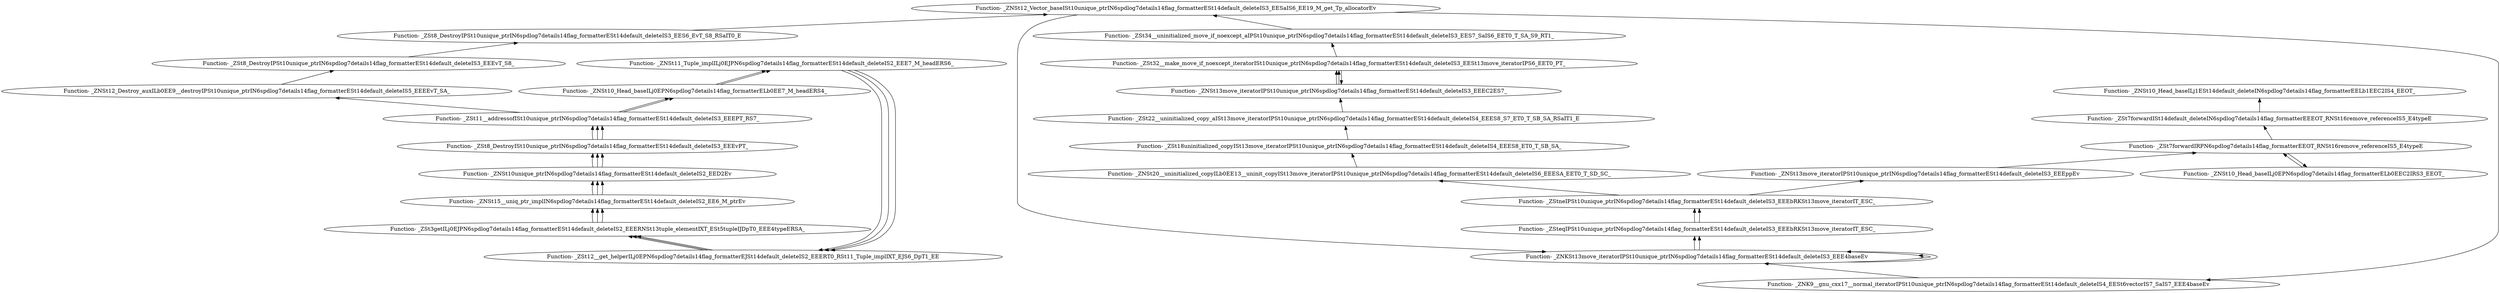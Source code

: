 digraph {
	"Function- _ZNSt11_Tuple_implILj0EJPN6spdlog7details14flag_formatterESt14default_deleteIS2_EEE7_M_headERS6_"
	"Function- _ZSt12__get_helperILj0EPN6spdlog7details14flag_formatterEJSt14default_deleteIS2_EEERT0_RSt11_Tuple_implIXT_EJS6_DpT1_EE"
	"Function- _ZSt12__get_helperILj0EPN6spdlog7details14flag_formatterEJSt14default_deleteIS2_EEERT0_RSt11_Tuple_implIXT_EJS6_DpT1_EE" -> "Function- _ZNSt11_Tuple_implILj0EJPN6spdlog7details14flag_formatterESt14default_deleteIS2_EEE7_M_headERS6_" [dir=back]
	"Function- _ZSt3getILj0EJPN6spdlog7details14flag_formatterESt14default_deleteIS2_EEERNSt13tuple_elementIXT_ESt5tupleIJDpT0_EEE4typeERSA_"
	"Function- _ZSt3getILj0EJPN6spdlog7details14flag_formatterESt14default_deleteIS2_EEERNSt13tuple_elementIXT_ESt5tupleIJDpT0_EEE4typeERSA_" -> "Function- _ZSt12__get_helperILj0EPN6spdlog7details14flag_formatterEJSt14default_deleteIS2_EEERT0_RSt11_Tuple_implIXT_EJS6_DpT1_EE" [dir=back]
	"Function- _ZNSt15__uniq_ptr_implIN6spdlog7details14flag_formatterESt14default_deleteIS2_EE6_M_ptrEv"
	"Function- _ZNSt15__uniq_ptr_implIN6spdlog7details14flag_formatterESt14default_deleteIS2_EE6_M_ptrEv" -> "Function- _ZSt3getILj0EJPN6spdlog7details14flag_formatterESt14default_deleteIS2_EEERNSt13tuple_elementIXT_ESt5tupleIJDpT0_EEE4typeERSA_" [dir=back]
	"Function- _ZNSt10unique_ptrIN6spdlog7details14flag_formatterESt14default_deleteIS2_EED2Ev"
	"Function- _ZNSt10unique_ptrIN6spdlog7details14flag_formatterESt14default_deleteIS2_EED2Ev" -> "Function- _ZNSt15__uniq_ptr_implIN6spdlog7details14flag_formatterESt14default_deleteIS2_EE6_M_ptrEv" [dir=back]
	"Function- _ZSt8_DestroyISt10unique_ptrIN6spdlog7details14flag_formatterESt14default_deleteIS3_EEEvPT_"
	"Function- _ZSt8_DestroyISt10unique_ptrIN6spdlog7details14flag_formatterESt14default_deleteIS3_EEEvPT_" -> "Function- _ZNSt10unique_ptrIN6spdlog7details14flag_formatterESt14default_deleteIS2_EED2Ev" [dir=back]
	"Function- _ZSt11__addressofISt10unique_ptrIN6spdlog7details14flag_formatterESt14default_deleteIS3_EEEPT_RS7_"
	"Function- _ZSt11__addressofISt10unique_ptrIN6spdlog7details14flag_formatterESt14default_deleteIS3_EEEPT_RS7_" -> "Function- _ZSt8_DestroyISt10unique_ptrIN6spdlog7details14flag_formatterESt14default_deleteIS3_EEEvPT_" [dir=back]
	"Function- _ZNSt10_Head_baseILj0EPN6spdlog7details14flag_formatterELb0EE7_M_headERS4_"
	"Function- _ZNSt10_Head_baseILj0EPN6spdlog7details14flag_formatterELb0EE7_M_headERS4_" -> "Function- _ZSt11__addressofISt10unique_ptrIN6spdlog7details14flag_formatterESt14default_deleteIS3_EEEPT_RS7_" [dir=back]
	"Function- _ZNSt11_Tuple_implILj0EJPN6spdlog7details14flag_formatterESt14default_deleteIS2_EEE7_M_headERS6_"
	"Function- _ZNSt11_Tuple_implILj0EJPN6spdlog7details14flag_formatterESt14default_deleteIS2_EEE7_M_headERS6_" -> "Function- _ZNSt10_Head_baseILj0EPN6spdlog7details14flag_formatterELb0EE7_M_headERS4_" [dir=back]
	"Function- _ZSt12__get_helperILj0EPN6spdlog7details14flag_formatterEJSt14default_deleteIS2_EEERT0_RSt11_Tuple_implIXT_EJS6_DpT1_EE"
	"Function- _ZSt12__get_helperILj0EPN6spdlog7details14flag_formatterEJSt14default_deleteIS2_EEERT0_RSt11_Tuple_implIXT_EJS6_DpT1_EE" -> "Function- _ZNSt11_Tuple_implILj0EJPN6spdlog7details14flag_formatterESt14default_deleteIS2_EEE7_M_headERS6_" [dir=back]
	"Function- _ZSt3getILj0EJPN6spdlog7details14flag_formatterESt14default_deleteIS2_EEERNSt13tuple_elementIXT_ESt5tupleIJDpT0_EEE4typeERSA_"
	"Function- _ZSt3getILj0EJPN6spdlog7details14flag_formatterESt14default_deleteIS2_EEERNSt13tuple_elementIXT_ESt5tupleIJDpT0_EEE4typeERSA_" -> "Function- _ZSt12__get_helperILj0EPN6spdlog7details14flag_formatterEJSt14default_deleteIS2_EEERT0_RSt11_Tuple_implIXT_EJS6_DpT1_EE" [dir=back]
	"Function- _ZNSt15__uniq_ptr_implIN6spdlog7details14flag_formatterESt14default_deleteIS2_EE6_M_ptrEv"
	"Function- _ZNSt15__uniq_ptr_implIN6spdlog7details14flag_formatterESt14default_deleteIS2_EE6_M_ptrEv" -> "Function- _ZSt3getILj0EJPN6spdlog7details14flag_formatterESt14default_deleteIS2_EEERNSt13tuple_elementIXT_ESt5tupleIJDpT0_EEE4typeERSA_" [dir=back]
	"Function- _ZNSt10unique_ptrIN6spdlog7details14flag_formatterESt14default_deleteIS2_EED2Ev"
	"Function- _ZNSt10unique_ptrIN6spdlog7details14flag_formatterESt14default_deleteIS2_EED2Ev" -> "Function- _ZNSt15__uniq_ptr_implIN6spdlog7details14flag_formatterESt14default_deleteIS2_EE6_M_ptrEv" [dir=back]
	"Function- _ZSt8_DestroyISt10unique_ptrIN6spdlog7details14flag_formatterESt14default_deleteIS3_EEEvPT_"
	"Function- _ZSt8_DestroyISt10unique_ptrIN6spdlog7details14flag_formatterESt14default_deleteIS3_EEEvPT_" -> "Function- _ZNSt10unique_ptrIN6spdlog7details14flag_formatterESt14default_deleteIS2_EED2Ev" [dir=back]
	"Function- _ZSt11__addressofISt10unique_ptrIN6spdlog7details14flag_formatterESt14default_deleteIS3_EEEPT_RS7_"
	"Function- _ZSt11__addressofISt10unique_ptrIN6spdlog7details14flag_formatterESt14default_deleteIS3_EEEPT_RS7_" -> "Function- _ZSt8_DestroyISt10unique_ptrIN6spdlog7details14flag_formatterESt14default_deleteIS3_EEEvPT_" [dir=back]
	"Function- _ZNSt10_Head_baseILj0EPN6spdlog7details14flag_formatterELb0EE7_M_headERS4_"
	"Function- _ZNSt10_Head_baseILj0EPN6spdlog7details14flag_formatterELb0EE7_M_headERS4_" -> "Function- _ZSt11__addressofISt10unique_ptrIN6spdlog7details14flag_formatterESt14default_deleteIS3_EEEPT_RS7_" [dir=back]
	"Function- _ZNSt11_Tuple_implILj0EJPN6spdlog7details14flag_formatterESt14default_deleteIS2_EEE7_M_headERS6_"
	"Function- _ZNSt11_Tuple_implILj0EJPN6spdlog7details14flag_formatterESt14default_deleteIS2_EEE7_M_headERS6_" -> "Function- _ZNSt10_Head_baseILj0EPN6spdlog7details14flag_formatterELb0EE7_M_headERS4_" [dir=back]
	"Function- _ZSt12__get_helperILj0EPN6spdlog7details14flag_formatterEJSt14default_deleteIS2_EEERT0_RSt11_Tuple_implIXT_EJS6_DpT1_EE"
	"Function- _ZSt12__get_helperILj0EPN6spdlog7details14flag_formatterEJSt14default_deleteIS2_EEERT0_RSt11_Tuple_implIXT_EJS6_DpT1_EE" -> "Function- _ZNSt11_Tuple_implILj0EJPN6spdlog7details14flag_formatterESt14default_deleteIS2_EEE7_M_headERS6_" [dir=back]
	"Function- _ZSt3getILj0EJPN6spdlog7details14flag_formatterESt14default_deleteIS2_EEERNSt13tuple_elementIXT_ESt5tupleIJDpT0_EEE4typeERSA_"
	"Function- _ZSt3getILj0EJPN6spdlog7details14flag_formatterESt14default_deleteIS2_EEERNSt13tuple_elementIXT_ESt5tupleIJDpT0_EEE4typeERSA_" -> "Function- _ZSt12__get_helperILj0EPN6spdlog7details14flag_formatterEJSt14default_deleteIS2_EEERT0_RSt11_Tuple_implIXT_EJS6_DpT1_EE" [dir=back]
	"Function- _ZNSt15__uniq_ptr_implIN6spdlog7details14flag_formatterESt14default_deleteIS2_EE6_M_ptrEv"
	"Function- _ZNSt15__uniq_ptr_implIN6spdlog7details14flag_formatterESt14default_deleteIS2_EE6_M_ptrEv" -> "Function- _ZSt3getILj0EJPN6spdlog7details14flag_formatterESt14default_deleteIS2_EEERNSt13tuple_elementIXT_ESt5tupleIJDpT0_EEE4typeERSA_" [dir=back]
	"Function- _ZNSt10unique_ptrIN6spdlog7details14flag_formatterESt14default_deleteIS2_EED2Ev"
	"Function- _ZNSt10unique_ptrIN6spdlog7details14flag_formatterESt14default_deleteIS2_EED2Ev" -> "Function- _ZNSt15__uniq_ptr_implIN6spdlog7details14flag_formatterESt14default_deleteIS2_EE6_M_ptrEv" [dir=back]
	"Function- _ZSt8_DestroyISt10unique_ptrIN6spdlog7details14flag_formatterESt14default_deleteIS3_EEEvPT_"
	"Function- _ZSt8_DestroyISt10unique_ptrIN6spdlog7details14flag_formatterESt14default_deleteIS3_EEEvPT_" -> "Function- _ZNSt10unique_ptrIN6spdlog7details14flag_formatterESt14default_deleteIS2_EED2Ev" [dir=back]
	"Function- _ZSt11__addressofISt10unique_ptrIN6spdlog7details14flag_formatterESt14default_deleteIS3_EEEPT_RS7_"
	"Function- _ZSt11__addressofISt10unique_ptrIN6spdlog7details14flag_formatterESt14default_deleteIS3_EEEPT_RS7_" -> "Function- _ZSt8_DestroyISt10unique_ptrIN6spdlog7details14flag_formatterESt14default_deleteIS3_EEEvPT_" [dir=back]
	"Function- _ZNSt12_Destroy_auxILb0EE9__destroyIPSt10unique_ptrIN6spdlog7details14flag_formatterESt14default_deleteIS5_EEEEvT_SA_"
	"Function- _ZNSt12_Destroy_auxILb0EE9__destroyIPSt10unique_ptrIN6spdlog7details14flag_formatterESt14default_deleteIS5_EEEEvT_SA_" -> "Function- _ZSt11__addressofISt10unique_ptrIN6spdlog7details14flag_formatterESt14default_deleteIS3_EEEPT_RS7_" [dir=back]
	"Function- _ZSt8_DestroyIPSt10unique_ptrIN6spdlog7details14flag_formatterESt14default_deleteIS3_EEEvT_S8_"
	"Function- _ZSt8_DestroyIPSt10unique_ptrIN6spdlog7details14flag_formatterESt14default_deleteIS3_EEEvT_S8_" -> "Function- _ZNSt12_Destroy_auxILb0EE9__destroyIPSt10unique_ptrIN6spdlog7details14flag_formatterESt14default_deleteIS5_EEEEvT_SA_" [dir=back]
	"Function- _ZSt8_DestroyIPSt10unique_ptrIN6spdlog7details14flag_formatterESt14default_deleteIS3_EES6_EvT_S8_RSaIT0_E"
	"Function- _ZSt8_DestroyIPSt10unique_ptrIN6spdlog7details14flag_formatterESt14default_deleteIS3_EES6_EvT_S8_RSaIT0_E" -> "Function- _ZSt8_DestroyIPSt10unique_ptrIN6spdlog7details14flag_formatterESt14default_deleteIS3_EEEvT_S8_" [dir=back]
	"Function- _ZNSt12_Vector_baseISt10unique_ptrIN6spdlog7details14flag_formatterESt14default_deleteIS3_EESaIS6_EE19_M_get_Tp_allocatorEv"
	"Function- _ZNSt12_Vector_baseISt10unique_ptrIN6spdlog7details14flag_formatterESt14default_deleteIS3_EESaIS6_EE19_M_get_Tp_allocatorEv" -> "Function- _ZSt8_DestroyIPSt10unique_ptrIN6spdlog7details14flag_formatterESt14default_deleteIS3_EES6_EvT_S8_RSaIT0_E" [dir=back]
	"Function- _ZNKSt13move_iteratorIPSt10unique_ptrIN6spdlog7details14flag_formatterESt14default_deleteIS3_EEE4baseEv"
	"Function- _ZNKSt13move_iteratorIPSt10unique_ptrIN6spdlog7details14flag_formatterESt14default_deleteIS3_EEE4baseEv" -> "Function- _ZNSt12_Vector_baseISt10unique_ptrIN6spdlog7details14flag_formatterESt14default_deleteIS3_EESaIS6_EE19_M_get_Tp_allocatorEv" [dir=back]
	"Function- _ZNKSt13move_iteratorIPSt10unique_ptrIN6spdlog7details14flag_formatterESt14default_deleteIS3_EEE4baseEv"
	"Function- _ZNKSt13move_iteratorIPSt10unique_ptrIN6spdlog7details14flag_formatterESt14default_deleteIS3_EEE4baseEv" -> "Function- _ZNKSt13move_iteratorIPSt10unique_ptrIN6spdlog7details14flag_formatterESt14default_deleteIS3_EEE4baseEv" [dir=back]
	"Function- _ZSteqIPSt10unique_ptrIN6spdlog7details14flag_formatterESt14default_deleteIS3_EEEbRKSt13move_iteratorIT_ESC_"
	"Function- _ZSteqIPSt10unique_ptrIN6spdlog7details14flag_formatterESt14default_deleteIS3_EEEbRKSt13move_iteratorIT_ESC_" -> "Function- _ZNKSt13move_iteratorIPSt10unique_ptrIN6spdlog7details14flag_formatterESt14default_deleteIS3_EEE4baseEv" [dir=back]
	"Function- _ZStneIPSt10unique_ptrIN6spdlog7details14flag_formatterESt14default_deleteIS3_EEEbRKSt13move_iteratorIT_ESC_"
	"Function- _ZStneIPSt10unique_ptrIN6spdlog7details14flag_formatterESt14default_deleteIS3_EEEbRKSt13move_iteratorIT_ESC_" -> "Function- _ZSteqIPSt10unique_ptrIN6spdlog7details14flag_formatterESt14default_deleteIS3_EEEbRKSt13move_iteratorIT_ESC_" [dir=back]
	"Function- _ZNSt20__uninitialized_copyILb0EE13__uninit_copyISt13move_iteratorIPSt10unique_ptrIN6spdlog7details14flag_formatterESt14default_deleteIS6_EEESA_EET0_T_SD_SC_"
	"Function- _ZNSt20__uninitialized_copyILb0EE13__uninit_copyISt13move_iteratorIPSt10unique_ptrIN6spdlog7details14flag_formatterESt14default_deleteIS6_EEESA_EET0_T_SD_SC_" -> "Function- _ZStneIPSt10unique_ptrIN6spdlog7details14flag_formatterESt14default_deleteIS3_EEEbRKSt13move_iteratorIT_ESC_" [dir=back]
	"Function- _ZSt18uninitialized_copyISt13move_iteratorIPSt10unique_ptrIN6spdlog7details14flag_formatterESt14default_deleteIS4_EEES8_ET0_T_SB_SA_"
	"Function- _ZSt18uninitialized_copyISt13move_iteratorIPSt10unique_ptrIN6spdlog7details14flag_formatterESt14default_deleteIS4_EEES8_ET0_T_SB_SA_" -> "Function- _ZNSt20__uninitialized_copyILb0EE13__uninit_copyISt13move_iteratorIPSt10unique_ptrIN6spdlog7details14flag_formatterESt14default_deleteIS6_EEESA_EET0_T_SD_SC_" [dir=back]
	"Function- _ZSt22__uninitialized_copy_aISt13move_iteratorIPSt10unique_ptrIN6spdlog7details14flag_formatterESt14default_deleteIS4_EEES8_S7_ET0_T_SB_SA_RSaIT1_E"
	"Function- _ZSt22__uninitialized_copy_aISt13move_iteratorIPSt10unique_ptrIN6spdlog7details14flag_formatterESt14default_deleteIS4_EEES8_S7_ET0_T_SB_SA_RSaIT1_E" -> "Function- _ZSt18uninitialized_copyISt13move_iteratorIPSt10unique_ptrIN6spdlog7details14flag_formatterESt14default_deleteIS4_EEES8_ET0_T_SB_SA_" [dir=back]
	"Function- _ZNSt13move_iteratorIPSt10unique_ptrIN6spdlog7details14flag_formatterESt14default_deleteIS3_EEEC2ES7_"
	"Function- _ZNSt13move_iteratorIPSt10unique_ptrIN6spdlog7details14flag_formatterESt14default_deleteIS3_EEEC2ES7_" -> "Function- _ZSt22__uninitialized_copy_aISt13move_iteratorIPSt10unique_ptrIN6spdlog7details14flag_formatterESt14default_deleteIS4_EEES8_S7_ET0_T_SB_SA_RSaIT1_E" [dir=back]
	"Function- _ZSt32__make_move_if_noexcept_iteratorISt10unique_ptrIN6spdlog7details14flag_formatterESt14default_deleteIS3_EESt13move_iteratorIPS6_EET0_PT_"
	"Function- _ZSt32__make_move_if_noexcept_iteratorISt10unique_ptrIN6spdlog7details14flag_formatterESt14default_deleteIS3_EESt13move_iteratorIPS6_EET0_PT_" -> "Function- _ZNSt13move_iteratorIPSt10unique_ptrIN6spdlog7details14flag_formatterESt14default_deleteIS3_EEEC2ES7_" [dir=back]
	"Function- _ZNSt13move_iteratorIPSt10unique_ptrIN6spdlog7details14flag_formatterESt14default_deleteIS3_EEEC2ES7_"
	"Function- _ZNSt13move_iteratorIPSt10unique_ptrIN6spdlog7details14flag_formatterESt14default_deleteIS3_EEEC2ES7_" -> "Function- _ZSt32__make_move_if_noexcept_iteratorISt10unique_ptrIN6spdlog7details14flag_formatterESt14default_deleteIS3_EESt13move_iteratorIPS6_EET0_PT_" [dir=back]
	"Function- _ZSt32__make_move_if_noexcept_iteratorISt10unique_ptrIN6spdlog7details14flag_formatterESt14default_deleteIS3_EESt13move_iteratorIPS6_EET0_PT_"
	"Function- _ZSt32__make_move_if_noexcept_iteratorISt10unique_ptrIN6spdlog7details14flag_formatterESt14default_deleteIS3_EESt13move_iteratorIPS6_EET0_PT_" -> "Function- _ZNSt13move_iteratorIPSt10unique_ptrIN6spdlog7details14flag_formatterESt14default_deleteIS3_EEEC2ES7_" [dir=back]
	"Function- _ZSt34__uninitialized_move_if_noexcept_aIPSt10unique_ptrIN6spdlog7details14flag_formatterESt14default_deleteIS3_EES7_SaIS6_EET0_T_SA_S9_RT1_"
	"Function- _ZSt34__uninitialized_move_if_noexcept_aIPSt10unique_ptrIN6spdlog7details14flag_formatterESt14default_deleteIS3_EES7_SaIS6_EET0_T_SA_S9_RT1_" -> "Function- _ZSt32__make_move_if_noexcept_iteratorISt10unique_ptrIN6spdlog7details14flag_formatterESt14default_deleteIS3_EESt13move_iteratorIPS6_EET0_PT_" [dir=back]
	"Function- _ZNSt12_Vector_baseISt10unique_ptrIN6spdlog7details14flag_formatterESt14default_deleteIS3_EESaIS6_EE19_M_get_Tp_allocatorEv"
	"Function- _ZNSt12_Vector_baseISt10unique_ptrIN6spdlog7details14flag_formatterESt14default_deleteIS3_EESaIS6_EE19_M_get_Tp_allocatorEv" -> "Function- _ZSt34__uninitialized_move_if_noexcept_aIPSt10unique_ptrIN6spdlog7details14flag_formatterESt14default_deleteIS3_EES7_SaIS6_EET0_T_SA_S9_RT1_" [dir=back]
	"Function- _ZNK9__gnu_cxx17__normal_iteratorIPSt10unique_ptrIN6spdlog7details14flag_formatterESt14default_deleteIS4_EESt6vectorIS7_SaIS7_EEE4baseEv"
	"Function- _ZNK9__gnu_cxx17__normal_iteratorIPSt10unique_ptrIN6spdlog7details14flag_formatterESt14default_deleteIS4_EESt6vectorIS7_SaIS7_EEE4baseEv" -> "Function- _ZNSt12_Vector_baseISt10unique_ptrIN6spdlog7details14flag_formatterESt14default_deleteIS3_EESaIS6_EE19_M_get_Tp_allocatorEv" [dir=back]
	"Function- _ZNKSt13move_iteratorIPSt10unique_ptrIN6spdlog7details14flag_formatterESt14default_deleteIS3_EEE4baseEv"
	"Function- _ZNKSt13move_iteratorIPSt10unique_ptrIN6spdlog7details14flag_formatterESt14default_deleteIS3_EEE4baseEv" -> "Function- _ZNK9__gnu_cxx17__normal_iteratorIPSt10unique_ptrIN6spdlog7details14flag_formatterESt14default_deleteIS4_EESt6vectorIS7_SaIS7_EEE4baseEv" [dir=back]
	"Function- _ZNKSt13move_iteratorIPSt10unique_ptrIN6spdlog7details14flag_formatterESt14default_deleteIS3_EEE4baseEv"
	"Function- _ZNKSt13move_iteratorIPSt10unique_ptrIN6spdlog7details14flag_formatterESt14default_deleteIS3_EEE4baseEv" -> "Function- _ZNKSt13move_iteratorIPSt10unique_ptrIN6spdlog7details14flag_formatterESt14default_deleteIS3_EEE4baseEv" [dir=back]
	"Function- _ZSteqIPSt10unique_ptrIN6spdlog7details14flag_formatterESt14default_deleteIS3_EEEbRKSt13move_iteratorIT_ESC_"
	"Function- _ZSteqIPSt10unique_ptrIN6spdlog7details14flag_formatterESt14default_deleteIS3_EEEbRKSt13move_iteratorIT_ESC_" -> "Function- _ZNKSt13move_iteratorIPSt10unique_ptrIN6spdlog7details14flag_formatterESt14default_deleteIS3_EEE4baseEv" [dir=back]
	"Function- _ZStneIPSt10unique_ptrIN6spdlog7details14flag_formatterESt14default_deleteIS3_EEEbRKSt13move_iteratorIT_ESC_"
	"Function- _ZStneIPSt10unique_ptrIN6spdlog7details14flag_formatterESt14default_deleteIS3_EEEbRKSt13move_iteratorIT_ESC_" -> "Function- _ZSteqIPSt10unique_ptrIN6spdlog7details14flag_formatterESt14default_deleteIS3_EEEbRKSt13move_iteratorIT_ESC_" [dir=back]
	"Function- _ZNSt13move_iteratorIPSt10unique_ptrIN6spdlog7details14flag_formatterESt14default_deleteIS3_EEEppEv"
	"Function- _ZNSt13move_iteratorIPSt10unique_ptrIN6spdlog7details14flag_formatterESt14default_deleteIS3_EEEppEv" -> "Function- _ZStneIPSt10unique_ptrIN6spdlog7details14flag_formatterESt14default_deleteIS3_EEEbRKSt13move_iteratorIT_ESC_" [dir=back]
	"Function- _ZSt7forwardIRPN6spdlog7details14flag_formatterEEOT_RNSt16remove_referenceIS5_E4typeE"
	"Function- _ZSt7forwardIRPN6spdlog7details14flag_formatterEEOT_RNSt16remove_referenceIS5_E4typeE" -> "Function- _ZNSt13move_iteratorIPSt10unique_ptrIN6spdlog7details14flag_formatterESt14default_deleteIS3_EEEppEv" [dir=back]
	"Function- _ZNSt10_Head_baseILj0EPN6spdlog7details14flag_formatterELb0EEC2IRS3_EEOT_"
	"Function- _ZNSt10_Head_baseILj0EPN6spdlog7details14flag_formatterELb0EEC2IRS3_EEOT_" -> "Function- _ZSt7forwardIRPN6spdlog7details14flag_formatterEEOT_RNSt16remove_referenceIS5_E4typeE" [dir=back]
	"Function- _ZSt7forwardIRPN6spdlog7details14flag_formatterEEOT_RNSt16remove_referenceIS5_E4typeE"
	"Function- _ZSt7forwardIRPN6spdlog7details14flag_formatterEEOT_RNSt16remove_referenceIS5_E4typeE" -> "Function- _ZNSt10_Head_baseILj0EPN6spdlog7details14flag_formatterELb0EEC2IRS3_EEOT_" [dir=back]
	"Function- _ZSt7forwardISt14default_deleteIN6spdlog7details14flag_formatterEEEOT_RNSt16remove_referenceIS5_E4typeE"
	"Function- _ZSt7forwardISt14default_deleteIN6spdlog7details14flag_formatterEEEOT_RNSt16remove_referenceIS5_E4typeE" -> "Function- _ZSt7forwardIRPN6spdlog7details14flag_formatterEEOT_RNSt16remove_referenceIS5_E4typeE" [dir=back]
	"Function- _ZNSt10_Head_baseILj1ESt14default_deleteIN6spdlog7details14flag_formatterEELb1EEC2IS4_EEOT_"
	"Function- _ZNSt10_Head_baseILj1ESt14default_deleteIN6spdlog7details14flag_formatterEELb1EEC2IS4_EEOT_" -> "Function- _ZSt7forwardISt14default_deleteIN6spdlog7details14flag_formatterEEEOT_RNSt16remove_referenceIS5_E4typeE" [dir=back]
}
